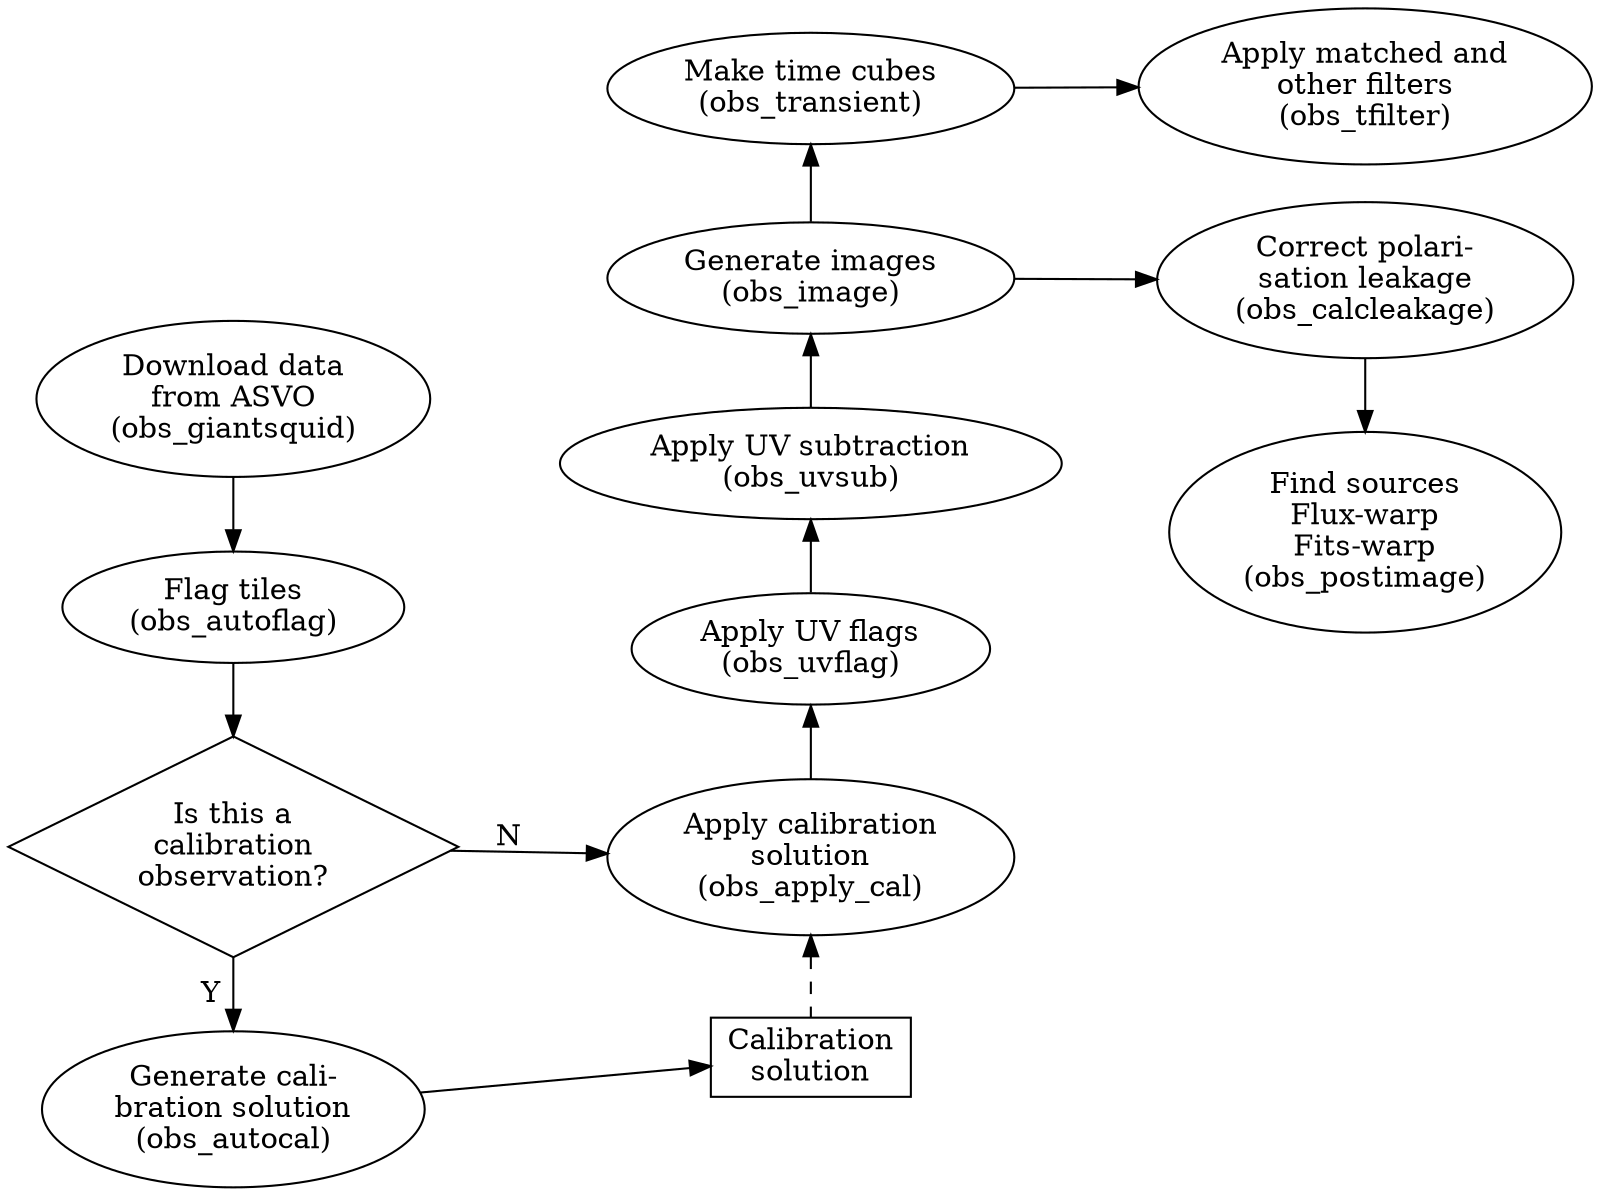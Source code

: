 digraph G {
  rankdir="LR";

  // TODO: Make this subgraph actually do something! (And add other subgraphs)
  subgraph cluster_0 {
    style=filled;
    color=lightgrey;
    transient [label="Make time cubes\n(obs_transient)"];
    tfilter [label="Apply matched and\nother filters\n(obs_tfilter)"];
    transient -> tfilter;
    label="Transients"
  }

  is_cal [shape=diamond; label="Is this a\ncalibration\nobservation?"];
  calsol [shape=rectangle; label="Calibration\nsolution"];
  giantsquid [label="Download data\nfrom ASVO\n(obs_giantsquid)"];
  autoflag [label="Flag tiles\n(obs_autoflag)"];
  autocal [label="Generate cali-\nbration solution\n(obs_autocal)"];
  apply_cal [label="Apply calibration\nsolution\n(obs_apply_cal)"];
  uvflag [label="Apply UV flags\n(obs_uvflag)"];
  uvsub [label="Apply UV subtraction\n(obs_uvsub)"];
  image [label="Generate images\n(obs_image)"];
  postimage [label="Find sources\nFlux-warp\nFits-warp\n(obs_postimage)"];
  calc_leakage [label="Correct polari-\nsation leakage\n(obs_calcleakage)"];

  giantsquid -> autoflag -> is_cal;
  is_cal -> autocal [label="Y"];
  autocal -> calsol;
  image -> uvsub [dir=back];
  uvsub -> uvflag [dir=back];
  uvflag -> apply_cal [dir=back];
  transient -> image [dir=back];
  tfilter -> postimage [style=invis];
  image -> calc_leakage -> postimage;
  apply_cal -> calsol [dir=back; style=dashed];
  is_cal -> apply_cal [label="N"];

  {rank="same"; giantsquid; autoflag; is_cal; autocal;}
  {rank="same"; apply_cal; calsol; uvflag; uvsub; image; transient;}
  {rank="same"; tfilter; postimage; calc_leakage;}
}
